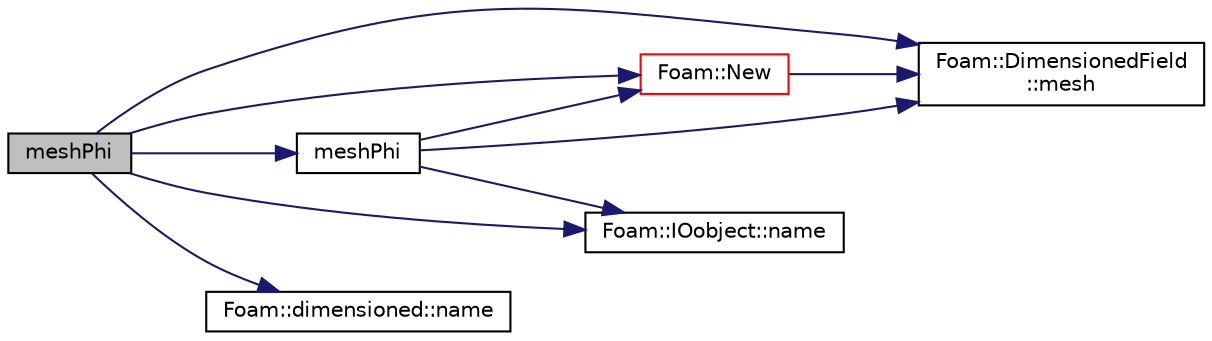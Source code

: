 digraph "meshPhi"
{
  bgcolor="transparent";
  edge [fontname="Helvetica",fontsize="10",labelfontname="Helvetica",labelfontsize="10"];
  node [fontname="Helvetica",fontsize="10",shape=record];
  rankdir="LR";
  Node16183 [label="meshPhi",height=0.2,width=0.4,color="black", fillcolor="grey75", style="filled", fontcolor="black"];
  Node16183 -> Node16184 [color="midnightblue",fontsize="10",style="solid",fontname="Helvetica"];
  Node16184 [label="Foam::DimensionedField\l::mesh",height=0.2,width=0.4,color="black",URL="$a27497.html#a8f1110830348a1448a14ab5e3cf47e3b",tooltip="Return mesh. "];
  Node16183 -> Node16185 [color="midnightblue",fontsize="10",style="solid",fontname="Helvetica"];
  Node16185 [label="meshPhi",height=0.2,width=0.4,color="black",URL="$a21861.html#a4de91c07f95262e698d486b45f6c2fe6"];
  Node16185 -> Node16184 [color="midnightblue",fontsize="10",style="solid",fontname="Helvetica"];
  Node16185 -> Node16186 [color="midnightblue",fontsize="10",style="solid",fontname="Helvetica"];
  Node16186 [label="Foam::IOobject::name",height=0.2,width=0.4,color="black",URL="$a27249.html#acc80e00a8ac919288fb55bd14cc88bf6",tooltip="Return name. "];
  Node16185 -> Node16187 [color="midnightblue",fontsize="10",style="solid",fontname="Helvetica"];
  Node16187 [label="Foam::New",height=0.2,width=0.4,color="red",URL="$a21851.html#a9d62cf14554c95e83f83f14909d9e0ec"];
  Node16187 -> Node16184 [color="midnightblue",fontsize="10",style="solid",fontname="Helvetica"];
  Node16183 -> Node16217 [color="midnightblue",fontsize="10",style="solid",fontname="Helvetica"];
  Node16217 [label="Foam::dimensioned::name",height=0.2,width=0.4,color="black",URL="$a27473.html#ade4113569ef0db70665fded275a5e38e",tooltip="Return const reference to name. "];
  Node16183 -> Node16186 [color="midnightblue",fontsize="10",style="solid",fontname="Helvetica"];
  Node16183 -> Node16187 [color="midnightblue",fontsize="10",style="solid",fontname="Helvetica"];
}
